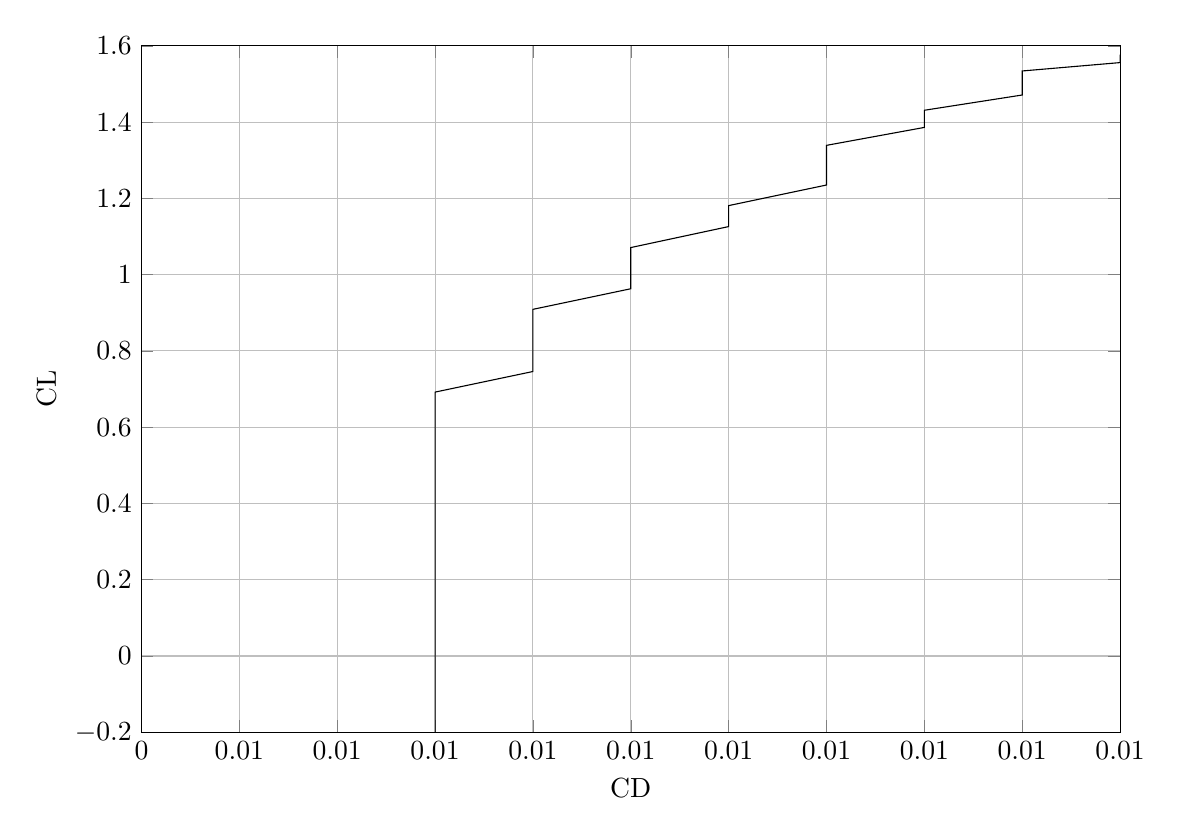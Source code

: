 %Induced Drag coefficient vs Alpha Wing for WING 
\begin{tikzpicture}
\begin{axis}[
width=14.01cm,
height=10.3cm,
scaled ticks=false, tick label style={/pgf/number format/fixed},
xmin=0.004,
xmax=0.014,
xtick={0.004, 0.005, 0.006, 0.007 , 0.008, 0.009, 0.01, 0.011, 0.012, 0.013, 0.014},
xlabel={CD},
xmajorgrids,
ymin=-0.2,
ymax=1.6,
ylabel={CL},
ymajorgrids,
]

\addplot [
color=black,
solid
]
table[row sep=crcr]{
0.007	-0.229\\
0.007	-0.174\\
0.007	-0.12\\
0.007	-0.066\\
0.007	-0.012\\
0.007	0.042\\
0.007	0.096\\
0.007	0.151\\
0.007	0.205\\
0.007	0.259\\
0.007	0.313\\
0.007	0.367\\
0.007	0.421\\
0.007	0.475\\
0.007	0.53\\
0.007	0.584\\
0.007	0.638\\
0.007	0.692\\
0.008	0.746\\
0.008	0.8\\
0.008	0.855\\
0.008	0.909\\
0.009	0.963\\
0.009	1.017\\
0.009	1.071\\
0.01	1.126\\
0.01	1.181\\
0.011	1.235\\
0.011	1.288\\
0.011	1.339\\
0.012	1.386\\
0.012	1.431\\
0.013	1.471\\
0.013	1.505\\
0.013	1.534\\
0.014	1.556\\
0.014	1.571\\
0.014	1.577\\
0.014	1.575\\
0.014	1.562\\
0.015	1.54\\
0.015	1.506\\
0.015	1.46\\
};
\end{axis}
\end{tikzpicture}%
